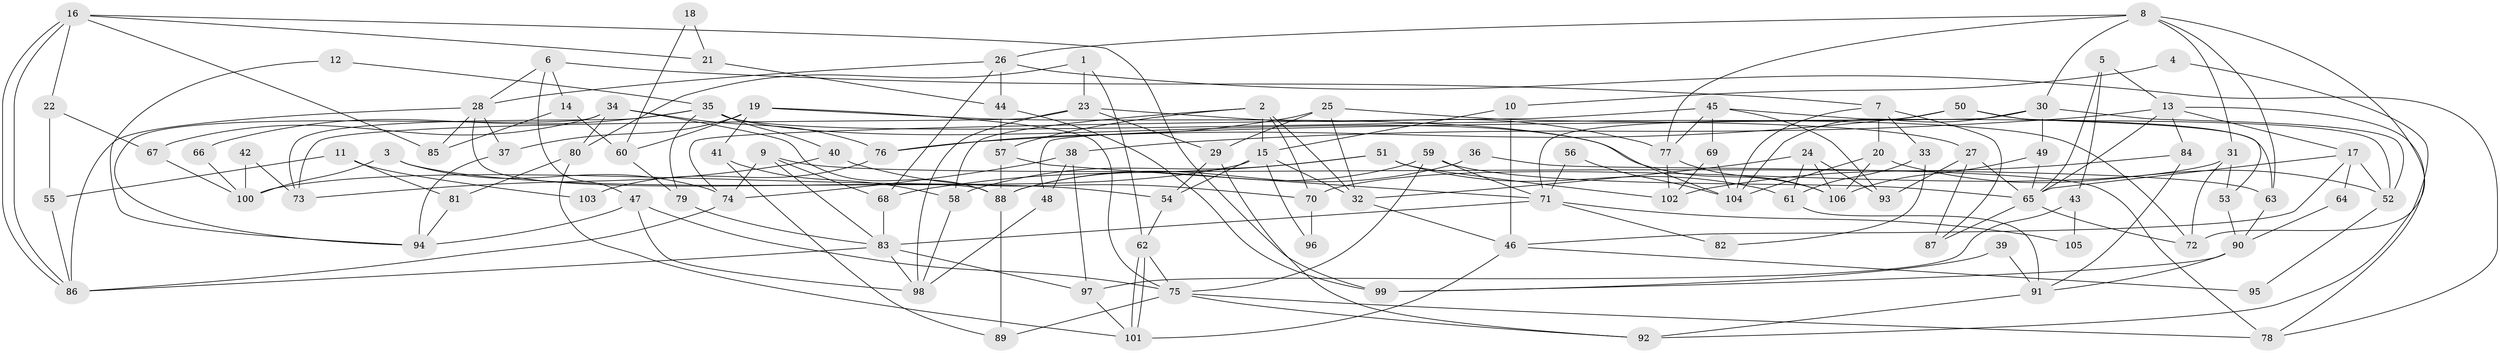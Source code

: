 // coarse degree distribution, {5: 0.15714285714285714, 7: 0.17142857142857143, 3: 0.17142857142857143, 2: 0.15714285714285714, 4: 0.14285714285714285, 6: 0.1, 9: 0.04285714285714286, 8: 0.05714285714285714}
// Generated by graph-tools (version 1.1) at 2025/52/02/27/25 19:52:02]
// undirected, 106 vertices, 212 edges
graph export_dot {
graph [start="1"]
  node [color=gray90,style=filled];
  1;
  2;
  3;
  4;
  5;
  6;
  7;
  8;
  9;
  10;
  11;
  12;
  13;
  14;
  15;
  16;
  17;
  18;
  19;
  20;
  21;
  22;
  23;
  24;
  25;
  26;
  27;
  28;
  29;
  30;
  31;
  32;
  33;
  34;
  35;
  36;
  37;
  38;
  39;
  40;
  41;
  42;
  43;
  44;
  45;
  46;
  47;
  48;
  49;
  50;
  51;
  52;
  53;
  54;
  55;
  56;
  57;
  58;
  59;
  60;
  61;
  62;
  63;
  64;
  65;
  66;
  67;
  68;
  69;
  70;
  71;
  72;
  73;
  74;
  75;
  76;
  77;
  78;
  79;
  80;
  81;
  82;
  83;
  84;
  85;
  86;
  87;
  88;
  89;
  90;
  91;
  92;
  93;
  94;
  95;
  96;
  97;
  98;
  99;
  100;
  101;
  102;
  103;
  104;
  105;
  106;
  1 -- 80;
  1 -- 62;
  1 -- 23;
  2 -- 32;
  2 -- 58;
  2 -- 15;
  2 -- 57;
  2 -- 70;
  3 -- 54;
  3 -- 74;
  3 -- 100;
  4 -- 10;
  4 -- 92;
  5 -- 13;
  5 -- 65;
  5 -- 43;
  6 -- 28;
  6 -- 47;
  6 -- 7;
  6 -- 14;
  7 -- 20;
  7 -- 33;
  7 -- 87;
  7 -- 104;
  8 -- 63;
  8 -- 77;
  8 -- 26;
  8 -- 30;
  8 -- 31;
  8 -- 72;
  9 -- 63;
  9 -- 83;
  9 -- 68;
  9 -- 74;
  10 -- 15;
  10 -- 46;
  11 -- 55;
  11 -- 81;
  11 -- 103;
  12 -- 35;
  12 -- 94;
  13 -- 78;
  13 -- 17;
  13 -- 38;
  13 -- 65;
  13 -- 84;
  14 -- 85;
  14 -- 60;
  15 -- 32;
  15 -- 54;
  15 -- 96;
  15 -- 100;
  16 -- 99;
  16 -- 86;
  16 -- 86;
  16 -- 21;
  16 -- 22;
  16 -- 85;
  17 -- 52;
  17 -- 65;
  17 -- 46;
  17 -- 64;
  18 -- 60;
  18 -- 21;
  19 -- 104;
  19 -- 75;
  19 -- 37;
  19 -- 41;
  19 -- 60;
  20 -- 106;
  20 -- 104;
  20 -- 52;
  21 -- 44;
  22 -- 67;
  22 -- 55;
  23 -- 98;
  23 -- 29;
  23 -- 73;
  23 -- 77;
  24 -- 106;
  24 -- 32;
  24 -- 61;
  24 -- 93;
  25 -- 29;
  25 -- 27;
  25 -- 32;
  25 -- 76;
  26 -- 68;
  26 -- 28;
  26 -- 44;
  26 -- 78;
  27 -- 65;
  27 -- 87;
  27 -- 93;
  28 -- 86;
  28 -- 37;
  28 -- 85;
  28 -- 88;
  29 -- 54;
  29 -- 92;
  30 -- 49;
  30 -- 48;
  30 -- 52;
  30 -- 104;
  31 -- 70;
  31 -- 53;
  31 -- 72;
  32 -- 46;
  33 -- 61;
  33 -- 82;
  34 -- 94;
  34 -- 88;
  34 -- 67;
  34 -- 76;
  34 -- 80;
  35 -- 72;
  35 -- 79;
  35 -- 40;
  35 -- 66;
  35 -- 73;
  35 -- 106;
  36 -- 88;
  36 -- 78;
  37 -- 94;
  38 -- 74;
  38 -- 48;
  38 -- 97;
  39 -- 91;
  39 -- 99;
  40 -- 73;
  40 -- 70;
  41 -- 58;
  41 -- 89;
  42 -- 73;
  42 -- 100;
  43 -- 97;
  43 -- 105;
  44 -- 57;
  44 -- 99;
  45 -- 74;
  45 -- 93;
  45 -- 63;
  45 -- 69;
  45 -- 77;
  46 -- 101;
  46 -- 95;
  47 -- 75;
  47 -- 98;
  47 -- 94;
  48 -- 98;
  49 -- 65;
  49 -- 106;
  50 -- 52;
  50 -- 76;
  50 -- 53;
  50 -- 71;
  51 -- 102;
  51 -- 61;
  51 -- 58;
  51 -- 68;
  52 -- 95;
  53 -- 90;
  54 -- 62;
  55 -- 86;
  56 -- 104;
  56 -- 71;
  57 -- 71;
  57 -- 88;
  58 -- 98;
  59 -- 88;
  59 -- 65;
  59 -- 71;
  59 -- 75;
  60 -- 79;
  61 -- 91;
  62 -- 75;
  62 -- 101;
  62 -- 101;
  63 -- 90;
  64 -- 90;
  65 -- 72;
  65 -- 87;
  66 -- 100;
  67 -- 100;
  68 -- 83;
  69 -- 104;
  69 -- 102;
  70 -- 96;
  71 -- 82;
  71 -- 83;
  71 -- 105;
  74 -- 86;
  75 -- 89;
  75 -- 78;
  75 -- 92;
  76 -- 103;
  77 -- 102;
  77 -- 106;
  79 -- 83;
  80 -- 101;
  80 -- 81;
  81 -- 94;
  83 -- 86;
  83 -- 97;
  83 -- 98;
  84 -- 102;
  84 -- 91;
  88 -- 89;
  90 -- 91;
  90 -- 99;
  91 -- 92;
  97 -- 101;
}
